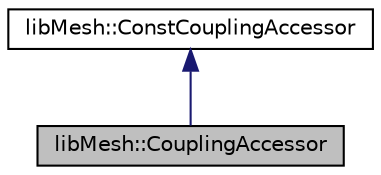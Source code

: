 digraph "libMesh::CouplingAccessor"
{
  edge [fontname="Helvetica",fontsize="10",labelfontname="Helvetica",labelfontsize="10"];
  node [fontname="Helvetica",fontsize="10",shape=record];
  Node1 [label="libMesh::CouplingAccessor",height=0.2,width=0.4,color="black", fillcolor="grey75", style="filled", fontcolor="black"];
  Node2 -> Node1 [dir="back",color="midnightblue",fontsize="10",style="solid",fontname="Helvetica"];
  Node2 [label="libMesh::ConstCouplingAccessor",height=0.2,width=0.4,color="black", fillcolor="white", style="filled",URL="$classlibMesh_1_1ConstCouplingAccessor.html"];
}
